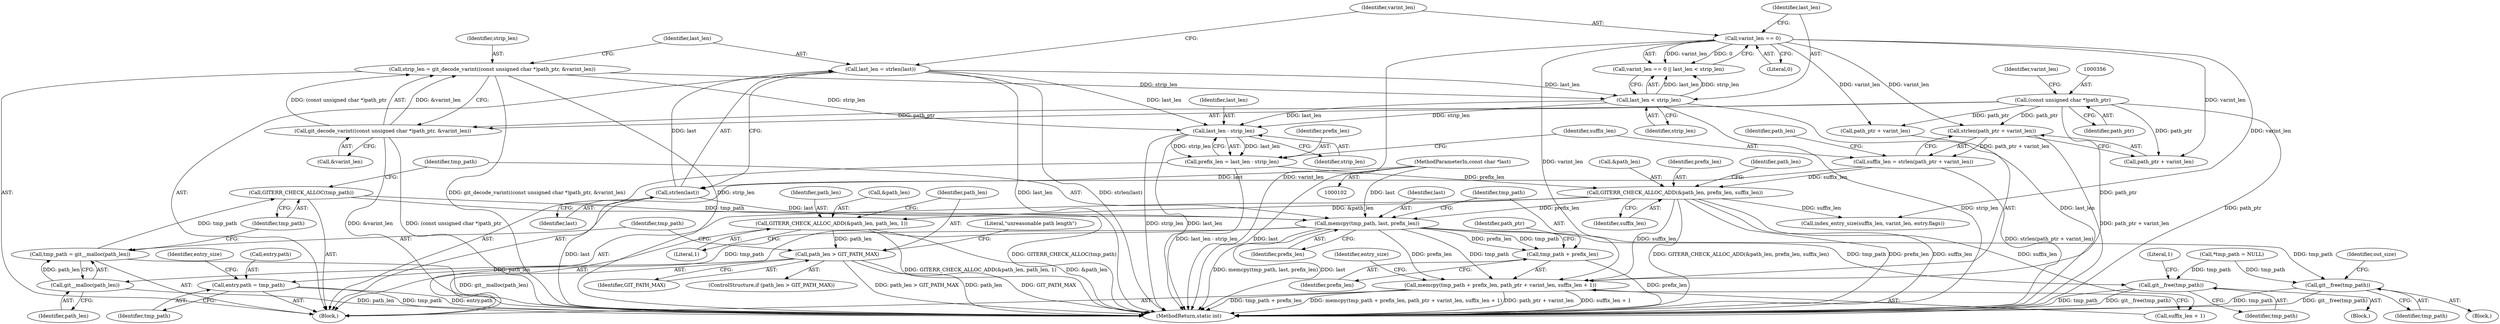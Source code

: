 digraph "0_libgit2_3db1af1f370295ad5355b8f64b865a2a357bcac0@pointer" {
"1000409" [label="(Call,memcpy(tmp_path, last, prefix_len))"];
"1000407" [label="(Call,GITERR_CHECK_ALLOC(tmp_path))"];
"1000403" [label="(Call,tmp_path = git__malloc(path_len))"];
"1000405" [label="(Call,git__malloc(path_len))"];
"1000397" [label="(Call,path_len > GIT_PATH_MAX)"];
"1000391" [label="(Call,GITERR_CHECK_ALLOC_ADD(&path_len, path_len, 1))"];
"1000386" [label="(Call,GITERR_CHECK_ALLOC_ADD(&path_len, prefix_len, suffix_len))"];
"1000375" [label="(Call,prefix_len = last_len - strip_len)"];
"1000377" [label="(Call,last_len - strip_len)"];
"1000360" [label="(Call,last_len = strlen(last))"];
"1000362" [label="(Call,strlen(last))"];
"1000108" [label="(MethodParameterIn,const char *last)"];
"1000369" [label="(Call,last_len < strip_len)"];
"1000352" [label="(Call,strip_len = git_decode_varint((const unsigned char *)path_ptr, &varint_len))"];
"1000354" [label="(Call,git_decode_varint((const unsigned char *)path_ptr, &varint_len))"];
"1000355" [label="(Call,(const unsigned char *)path_ptr)"];
"1000380" [label="(Call,suffix_len = strlen(path_ptr + varint_len))"];
"1000382" [label="(Call,strlen(path_ptr + varint_len))"];
"1000366" [label="(Call,varint_len == 0)"];
"1000413" [label="(Call,memcpy(tmp_path + prefix_len, path_ptr + varint_len, suffix_len + 1))"];
"1000414" [label="(Call,tmp_path + prefix_len)"];
"1000431" [label="(Call,entry.path = tmp_path)"];
"1000461" [label="(Call,git__free(tmp_path))"];
"1000466" [label="(Call,git__free(tmp_path))"];
"1000379" [label="(Identifier,strip_len)"];
"1000371" [label="(Identifier,strip_len)"];
"1000399" [label="(Identifier,GIT_PATH_MAX)"];
"1000368" [label="(Literal,0)"];
"1000438" [label="(Identifier,entry_size)"];
"1000467" [label="(Identifier,tmp_path)"];
"1000414" [label="(Call,tmp_path + prefix_len)"];
"1000369" [label="(Call,last_len < strip_len)"];
"1000380" [label="(Call,suffix_len = strlen(path_ptr + varint_len))"];
"1000416" [label="(Identifier,prefix_len)"];
"1000387" [label="(Call,&path_len)"];
"1000362" [label="(Call,strlen(last))"];
"1000365" [label="(Call,varint_len == 0 || last_len < strip_len)"];
"1000466" [label="(Call,git__free(tmp_path))"];
"1000402" [label="(Literal,\"unreasonable path length\")"];
"1000390" [label="(Identifier,suffix_len)"];
"1000361" [label="(Identifier,last_len)"];
"1000465" [label="(Literal,1)"];
"1000345" [label="(Block,)"];
"1000109" [label="(Block,)"];
"1000394" [label="(Identifier,path_len)"];
"1000367" [label="(Identifier,varint_len)"];
"1000395" [label="(Literal,1)"];
"1000409" [label="(Call,memcpy(tmp_path, last, prefix_len))"];
"1000461" [label="(Call,git__free(tmp_path))"];
"1000413" [label="(Call,memcpy(tmp_path + prefix_len, path_ptr + varint_len, suffix_len + 1))"];
"1000432" [label="(Call,entry.path)"];
"1000398" [label="(Identifier,path_len)"];
"1000397" [label="(Call,path_len > GIT_PATH_MAX)"];
"1000360" [label="(Call,last_len = strlen(last))"];
"1000108" [label="(MethodParameterIn,const char *last)"];
"1000389" [label="(Identifier,prefix_len)"];
"1000366" [label="(Call,varint_len == 0)"];
"1000354" [label="(Call,git_decode_varint((const unsigned char *)path_ptr, &varint_len))"];
"1000353" [label="(Identifier,strip_len)"];
"1000408" [label="(Identifier,tmp_path)"];
"1000355" [label="(Call,(const unsigned char *)path_ptr)"];
"1000357" [label="(Identifier,path_ptr)"];
"1000406" [label="(Identifier,path_len)"];
"1000411" [label="(Identifier,last)"];
"1000377" [label="(Call,last_len - strip_len)"];
"1000378" [label="(Identifier,last_len)"];
"1000405" [label="(Call,git__malloc(path_len))"];
"1000383" [label="(Call,path_ptr + varint_len)"];
"1000435" [label="(Identifier,tmp_path)"];
"1000404" [label="(Identifier,tmp_path)"];
"1000410" [label="(Identifier,tmp_path)"];
"1000358" [label="(Call,&varint_len)"];
"1000388" [label="(Identifier,path_len)"];
"1000425" [label="(Call,index_entry_size(suffix_len, varint_len, entry.flags))"];
"1000462" [label="(Identifier,tmp_path)"];
"1000363" [label="(Identifier,last)"];
"1000424" [label="(Identifier,entry_size)"];
"1000352" [label="(Call,strip_len = git_decode_varint((const unsigned char *)path_ptr, &varint_len))"];
"1000396" [label="(ControlStructure,if (path_len > GIT_PATH_MAX))"];
"1000382" [label="(Call,strlen(path_ptr + varint_len))"];
"1000386" [label="(Call,GITERR_CHECK_ALLOC_ADD(&path_len, prefix_len, suffix_len))"];
"1000412" [label="(Identifier,prefix_len)"];
"1000381" [label="(Identifier,suffix_len)"];
"1000392" [label="(Call,&path_len)"];
"1000370" [label="(Identifier,last_len)"];
"1000359" [label="(Identifier,varint_len)"];
"1000460" [label="(Block,)"];
"1000393" [label="(Identifier,path_len)"];
"1000420" [label="(Call,suffix_len + 1)"];
"1000407" [label="(Call,GITERR_CHECK_ALLOC(tmp_path))"];
"1000431" [label="(Call,entry.path = tmp_path)"];
"1000470" [label="(Identifier,out_size)"];
"1000375" [label="(Call,prefix_len = last_len - strip_len)"];
"1000474" [label="(MethodReturn,static int)"];
"1000376" [label="(Identifier,prefix_len)"];
"1000391" [label="(Call,GITERR_CHECK_ALLOC_ADD(&path_len, path_len, 1))"];
"1000126" [label="(Call,*tmp_path = NULL)"];
"1000417" [label="(Call,path_ptr + varint_len)"];
"1000415" [label="(Identifier,tmp_path)"];
"1000418" [label="(Identifier,path_ptr)"];
"1000403" [label="(Call,tmp_path = git__malloc(path_len))"];
"1000409" -> "1000345"  [label="AST: "];
"1000409" -> "1000412"  [label="CFG: "];
"1000410" -> "1000409"  [label="AST: "];
"1000411" -> "1000409"  [label="AST: "];
"1000412" -> "1000409"  [label="AST: "];
"1000415" -> "1000409"  [label="CFG: "];
"1000409" -> "1000474"  [label="DDG: last"];
"1000409" -> "1000474"  [label="DDG: memcpy(tmp_path, last, prefix_len)"];
"1000407" -> "1000409"  [label="DDG: tmp_path"];
"1000362" -> "1000409"  [label="DDG: last"];
"1000108" -> "1000409"  [label="DDG: last"];
"1000386" -> "1000409"  [label="DDG: prefix_len"];
"1000409" -> "1000413"  [label="DDG: tmp_path"];
"1000409" -> "1000413"  [label="DDG: prefix_len"];
"1000409" -> "1000414"  [label="DDG: tmp_path"];
"1000409" -> "1000414"  [label="DDG: prefix_len"];
"1000409" -> "1000431"  [label="DDG: tmp_path"];
"1000409" -> "1000461"  [label="DDG: tmp_path"];
"1000409" -> "1000466"  [label="DDG: tmp_path"];
"1000407" -> "1000345"  [label="AST: "];
"1000407" -> "1000408"  [label="CFG: "];
"1000408" -> "1000407"  [label="AST: "];
"1000410" -> "1000407"  [label="CFG: "];
"1000407" -> "1000474"  [label="DDG: GITERR_CHECK_ALLOC(tmp_path)"];
"1000403" -> "1000407"  [label="DDG: tmp_path"];
"1000403" -> "1000345"  [label="AST: "];
"1000403" -> "1000405"  [label="CFG: "];
"1000404" -> "1000403"  [label="AST: "];
"1000405" -> "1000403"  [label="AST: "];
"1000408" -> "1000403"  [label="CFG: "];
"1000403" -> "1000474"  [label="DDG: git__malloc(path_len)"];
"1000405" -> "1000403"  [label="DDG: path_len"];
"1000405" -> "1000406"  [label="CFG: "];
"1000406" -> "1000405"  [label="AST: "];
"1000405" -> "1000474"  [label="DDG: path_len"];
"1000397" -> "1000405"  [label="DDG: path_len"];
"1000397" -> "1000396"  [label="AST: "];
"1000397" -> "1000399"  [label="CFG: "];
"1000398" -> "1000397"  [label="AST: "];
"1000399" -> "1000397"  [label="AST: "];
"1000402" -> "1000397"  [label="CFG: "];
"1000404" -> "1000397"  [label="CFG: "];
"1000397" -> "1000474"  [label="DDG: path_len > GIT_PATH_MAX"];
"1000397" -> "1000474"  [label="DDG: path_len"];
"1000397" -> "1000474"  [label="DDG: GIT_PATH_MAX"];
"1000391" -> "1000397"  [label="DDG: path_len"];
"1000391" -> "1000345"  [label="AST: "];
"1000391" -> "1000395"  [label="CFG: "];
"1000392" -> "1000391"  [label="AST: "];
"1000394" -> "1000391"  [label="AST: "];
"1000395" -> "1000391"  [label="AST: "];
"1000398" -> "1000391"  [label="CFG: "];
"1000391" -> "1000474"  [label="DDG: &path_len"];
"1000391" -> "1000474"  [label="DDG: GITERR_CHECK_ALLOC_ADD(&path_len, path_len, 1)"];
"1000386" -> "1000391"  [label="DDG: &path_len"];
"1000386" -> "1000345"  [label="AST: "];
"1000386" -> "1000390"  [label="CFG: "];
"1000387" -> "1000386"  [label="AST: "];
"1000389" -> "1000386"  [label="AST: "];
"1000390" -> "1000386"  [label="AST: "];
"1000393" -> "1000386"  [label="CFG: "];
"1000386" -> "1000474"  [label="DDG: prefix_len"];
"1000386" -> "1000474"  [label="DDG: suffix_len"];
"1000386" -> "1000474"  [label="DDG: GITERR_CHECK_ALLOC_ADD(&path_len, prefix_len, suffix_len)"];
"1000375" -> "1000386"  [label="DDG: prefix_len"];
"1000380" -> "1000386"  [label="DDG: suffix_len"];
"1000386" -> "1000413"  [label="DDG: suffix_len"];
"1000386" -> "1000420"  [label="DDG: suffix_len"];
"1000386" -> "1000425"  [label="DDG: suffix_len"];
"1000375" -> "1000345"  [label="AST: "];
"1000375" -> "1000377"  [label="CFG: "];
"1000376" -> "1000375"  [label="AST: "];
"1000377" -> "1000375"  [label="AST: "];
"1000381" -> "1000375"  [label="CFG: "];
"1000375" -> "1000474"  [label="DDG: last_len - strip_len"];
"1000377" -> "1000375"  [label="DDG: last_len"];
"1000377" -> "1000375"  [label="DDG: strip_len"];
"1000377" -> "1000379"  [label="CFG: "];
"1000378" -> "1000377"  [label="AST: "];
"1000379" -> "1000377"  [label="AST: "];
"1000377" -> "1000474"  [label="DDG: strip_len"];
"1000377" -> "1000474"  [label="DDG: last_len"];
"1000360" -> "1000377"  [label="DDG: last_len"];
"1000369" -> "1000377"  [label="DDG: last_len"];
"1000369" -> "1000377"  [label="DDG: strip_len"];
"1000352" -> "1000377"  [label="DDG: strip_len"];
"1000360" -> "1000345"  [label="AST: "];
"1000360" -> "1000362"  [label="CFG: "];
"1000361" -> "1000360"  [label="AST: "];
"1000362" -> "1000360"  [label="AST: "];
"1000367" -> "1000360"  [label="CFG: "];
"1000360" -> "1000474"  [label="DDG: last_len"];
"1000360" -> "1000474"  [label="DDG: strlen(last)"];
"1000362" -> "1000360"  [label="DDG: last"];
"1000360" -> "1000369"  [label="DDG: last_len"];
"1000362" -> "1000363"  [label="CFG: "];
"1000363" -> "1000362"  [label="AST: "];
"1000362" -> "1000474"  [label="DDG: last"];
"1000108" -> "1000362"  [label="DDG: last"];
"1000108" -> "1000102"  [label="AST: "];
"1000108" -> "1000474"  [label="DDG: last"];
"1000369" -> "1000365"  [label="AST: "];
"1000369" -> "1000371"  [label="CFG: "];
"1000370" -> "1000369"  [label="AST: "];
"1000371" -> "1000369"  [label="AST: "];
"1000365" -> "1000369"  [label="CFG: "];
"1000369" -> "1000474"  [label="DDG: last_len"];
"1000369" -> "1000474"  [label="DDG: strip_len"];
"1000369" -> "1000365"  [label="DDG: last_len"];
"1000369" -> "1000365"  [label="DDG: strip_len"];
"1000352" -> "1000369"  [label="DDG: strip_len"];
"1000352" -> "1000345"  [label="AST: "];
"1000352" -> "1000354"  [label="CFG: "];
"1000353" -> "1000352"  [label="AST: "];
"1000354" -> "1000352"  [label="AST: "];
"1000361" -> "1000352"  [label="CFG: "];
"1000352" -> "1000474"  [label="DDG: strip_len"];
"1000352" -> "1000474"  [label="DDG: git_decode_varint((const unsigned char *)path_ptr, &varint_len)"];
"1000354" -> "1000352"  [label="DDG: (const unsigned char *)path_ptr"];
"1000354" -> "1000352"  [label="DDG: &varint_len"];
"1000354" -> "1000358"  [label="CFG: "];
"1000355" -> "1000354"  [label="AST: "];
"1000358" -> "1000354"  [label="AST: "];
"1000354" -> "1000474"  [label="DDG: &varint_len"];
"1000354" -> "1000474"  [label="DDG: (const unsigned char *)path_ptr"];
"1000355" -> "1000354"  [label="DDG: path_ptr"];
"1000355" -> "1000357"  [label="CFG: "];
"1000356" -> "1000355"  [label="AST: "];
"1000357" -> "1000355"  [label="AST: "];
"1000359" -> "1000355"  [label="CFG: "];
"1000355" -> "1000474"  [label="DDG: path_ptr"];
"1000355" -> "1000382"  [label="DDG: path_ptr"];
"1000355" -> "1000383"  [label="DDG: path_ptr"];
"1000355" -> "1000413"  [label="DDG: path_ptr"];
"1000355" -> "1000417"  [label="DDG: path_ptr"];
"1000380" -> "1000345"  [label="AST: "];
"1000380" -> "1000382"  [label="CFG: "];
"1000381" -> "1000380"  [label="AST: "];
"1000382" -> "1000380"  [label="AST: "];
"1000388" -> "1000380"  [label="CFG: "];
"1000380" -> "1000474"  [label="DDG: strlen(path_ptr + varint_len)"];
"1000382" -> "1000380"  [label="DDG: path_ptr + varint_len"];
"1000382" -> "1000383"  [label="CFG: "];
"1000383" -> "1000382"  [label="AST: "];
"1000382" -> "1000474"  [label="DDG: path_ptr + varint_len"];
"1000366" -> "1000382"  [label="DDG: varint_len"];
"1000366" -> "1000365"  [label="AST: "];
"1000366" -> "1000368"  [label="CFG: "];
"1000367" -> "1000366"  [label="AST: "];
"1000368" -> "1000366"  [label="AST: "];
"1000370" -> "1000366"  [label="CFG: "];
"1000365" -> "1000366"  [label="CFG: "];
"1000366" -> "1000474"  [label="DDG: varint_len"];
"1000366" -> "1000365"  [label="DDG: varint_len"];
"1000366" -> "1000365"  [label="DDG: 0"];
"1000366" -> "1000383"  [label="DDG: varint_len"];
"1000366" -> "1000413"  [label="DDG: varint_len"];
"1000366" -> "1000417"  [label="DDG: varint_len"];
"1000366" -> "1000425"  [label="DDG: varint_len"];
"1000413" -> "1000345"  [label="AST: "];
"1000413" -> "1000420"  [label="CFG: "];
"1000414" -> "1000413"  [label="AST: "];
"1000417" -> "1000413"  [label="AST: "];
"1000420" -> "1000413"  [label="AST: "];
"1000424" -> "1000413"  [label="CFG: "];
"1000413" -> "1000474"  [label="DDG: suffix_len + 1"];
"1000413" -> "1000474"  [label="DDG: tmp_path + prefix_len"];
"1000413" -> "1000474"  [label="DDG: memcpy(tmp_path + prefix_len, path_ptr + varint_len, suffix_len + 1)"];
"1000413" -> "1000474"  [label="DDG: path_ptr + varint_len"];
"1000414" -> "1000416"  [label="CFG: "];
"1000415" -> "1000414"  [label="AST: "];
"1000416" -> "1000414"  [label="AST: "];
"1000418" -> "1000414"  [label="CFG: "];
"1000414" -> "1000474"  [label="DDG: prefix_len"];
"1000431" -> "1000345"  [label="AST: "];
"1000431" -> "1000435"  [label="CFG: "];
"1000432" -> "1000431"  [label="AST: "];
"1000435" -> "1000431"  [label="AST: "];
"1000438" -> "1000431"  [label="CFG: "];
"1000431" -> "1000474"  [label="DDG: entry.path"];
"1000431" -> "1000474"  [label="DDG: tmp_path"];
"1000461" -> "1000460"  [label="AST: "];
"1000461" -> "1000462"  [label="CFG: "];
"1000462" -> "1000461"  [label="AST: "];
"1000465" -> "1000461"  [label="CFG: "];
"1000461" -> "1000474"  [label="DDG: git__free(tmp_path)"];
"1000461" -> "1000474"  [label="DDG: tmp_path"];
"1000126" -> "1000461"  [label="DDG: tmp_path"];
"1000466" -> "1000109"  [label="AST: "];
"1000466" -> "1000467"  [label="CFG: "];
"1000467" -> "1000466"  [label="AST: "];
"1000470" -> "1000466"  [label="CFG: "];
"1000466" -> "1000474"  [label="DDG: tmp_path"];
"1000466" -> "1000474"  [label="DDG: git__free(tmp_path)"];
"1000126" -> "1000466"  [label="DDG: tmp_path"];
}

